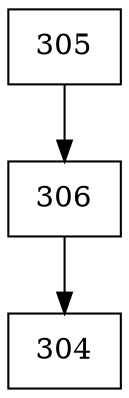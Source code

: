 digraph G {
  node [shape=record];
  node0 [label="{305}"];
  node0 -> node1;
  node1 [label="{306}"];
  node1 -> node2;
  node2 [label="{304}"];
}
